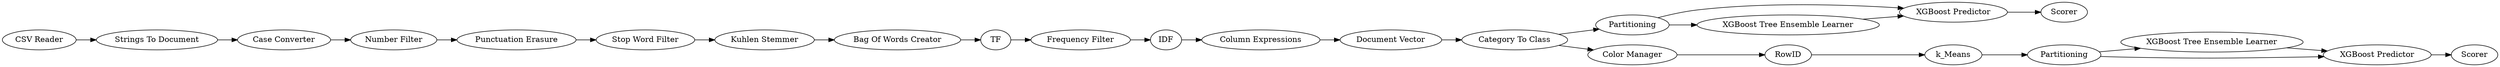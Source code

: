 digraph {
	12 -> 14
	29 -> 15
	39 -> 40
	14 -> 29
	40 -> 41
	38 -> 40
	27 -> 28
	22 -> 27
	31 -> 32
	18 -> 22
	26 -> 27
	17 -> 18
	5 -> 7
	8 -> 11
	32 -> 38
	9 -> 8
	15 -> 16
	34 -> 31
	30 -> 12
	18 -> 34
	22 -> 26
	7 -> 9
	38 -> 39
	2 -> 5
	11 -> 30
	16 -> 17
	27 [label="XGBoost Predictor"]
	7 [label="Case Converter"]
	9 [label="Number Filter"]
	18 [label="Category To Class"]
	26 [label="XGBoost Tree Ensemble Learner"]
	8 [label="Punctuation Erasure"]
	32 [label=k_Means]
	17 [label="Document Vector"]
	41 [label=Scorer]
	31 [label=RowID]
	15 [label=IDF]
	12 [label="Bag Of Words Creator"]
	16 [label="Column Expressions"]
	22 [label=Partitioning]
	28 [label=Scorer]
	11 [label="Stop Word Filter"]
	14 [label=TF]
	38 [label=Partitioning]
	5 [label="Strings To Document"]
	34 [label="Color Manager"]
	29 [label="Frequency Filter"]
	40 [label="XGBoost Predictor"]
	39 [label="XGBoost Tree Ensemble Learner"]
	30 [label="Kuhlen Stemmer"]
	2 [label="CSV Reader"]
	rankdir=LR
}
